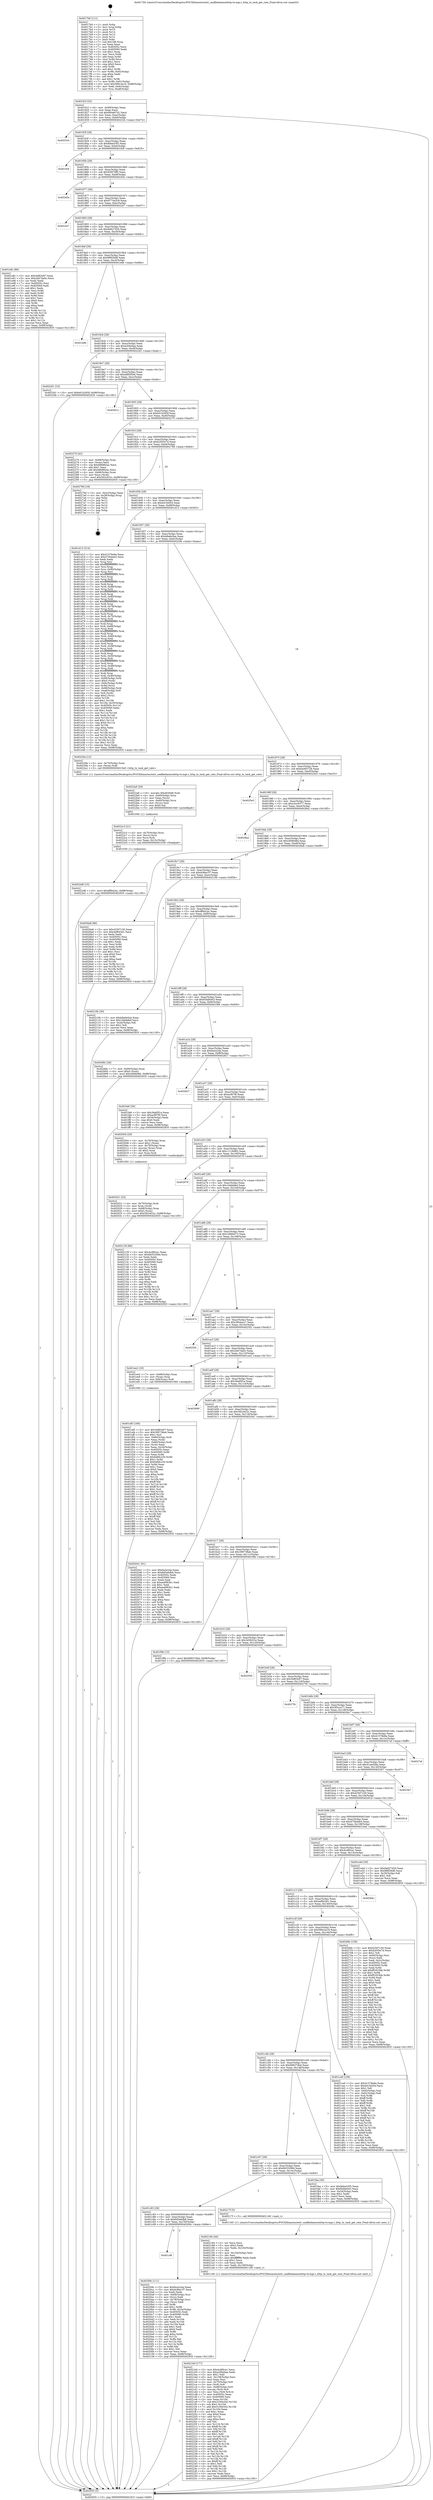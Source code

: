 digraph "0x4017b0" {
  label = "0x4017b0 (/mnt/c/Users/mathe/Desktop/tcc/POCII/binaries/extr_seafiledaemonhttp-tx-mgr.c_http_tx_task_get_rate_Final-ollvm.out::main(0))"
  labelloc = "t"
  node[shape=record]

  Entry [label="",width=0.3,height=0.3,shape=circle,fillcolor=black,style=filled]
  "0x40181f" [label="{
     0x40181f [32]\l
     | [instrs]\l
     &nbsp;&nbsp;0x40181f \<+6\>: mov -0x98(%rbp),%eax\l
     &nbsp;&nbsp;0x401825 \<+2\>: mov %eax,%ecx\l
     &nbsp;&nbsp;0x401827 \<+6\>: sub $0x8b4e67d1,%ecx\l
     &nbsp;&nbsp;0x40182d \<+6\>: mov %eax,-0xac(%rbp)\l
     &nbsp;&nbsp;0x401833 \<+6\>: mov %ecx,-0xb0(%rbp)\l
     &nbsp;&nbsp;0x401839 \<+6\>: je 0000000000402324 \<main+0xb74\>\l
  }"]
  "0x402324" [label="{
     0x402324\l
  }", style=dashed]
  "0x40183f" [label="{
     0x40183f [28]\l
     | [instrs]\l
     &nbsp;&nbsp;0x40183f \<+5\>: jmp 0000000000401844 \<main+0x94\>\l
     &nbsp;&nbsp;0x401844 \<+6\>: mov -0xac(%rbp),%eax\l
     &nbsp;&nbsp;0x40184a \<+5\>: sub $0x8dee53f3,%eax\l
     &nbsp;&nbsp;0x40184f \<+6\>: mov %eax,-0xb4(%rbp)\l
     &nbsp;&nbsp;0x401855 \<+6\>: je 0000000000401fc8 \<main+0x818\>\l
  }"]
  Exit [label="",width=0.3,height=0.3,shape=circle,fillcolor=black,style=filled,peripheries=2]
  "0x401fc8" [label="{
     0x401fc8\l
  }", style=dashed]
  "0x40185b" [label="{
     0x40185b [28]\l
     | [instrs]\l
     &nbsp;&nbsp;0x40185b \<+5\>: jmp 0000000000401860 \<main+0xb0\>\l
     &nbsp;&nbsp;0x401860 \<+6\>: mov -0xac(%rbp),%eax\l
     &nbsp;&nbsp;0x401866 \<+5\>: sub $0x92f079f0,%eax\l
     &nbsp;&nbsp;0x40186b \<+6\>: mov %eax,-0xb8(%rbp)\l
     &nbsp;&nbsp;0x401871 \<+6\>: je 000000000040245e \<main+0xcae\>\l
  }"]
  "0x4022d8" [label="{
     0x4022d8 [15]\l
     | [instrs]\l
     &nbsp;&nbsp;0x4022d8 \<+10\>: movl $0xdff442ac,-0x98(%rbp)\l
     &nbsp;&nbsp;0x4022e2 \<+5\>: jmp 0000000000402935 \<main+0x1185\>\l
  }"]
  "0x40245e" [label="{
     0x40245e\l
  }", style=dashed]
  "0x401877" [label="{
     0x401877 [28]\l
     | [instrs]\l
     &nbsp;&nbsp;0x401877 \<+5\>: jmp 000000000040187c \<main+0xcc\>\l
     &nbsp;&nbsp;0x40187c \<+6\>: mov -0xac(%rbp),%eax\l
     &nbsp;&nbsp;0x401882 \<+5\>: sub $0x9774e3c9,%eax\l
     &nbsp;&nbsp;0x401887 \<+6\>: mov %eax,-0xbc(%rbp)\l
     &nbsp;&nbsp;0x40188d \<+6\>: je 00000000004022e7 \<main+0xb37\>\l
  }"]
  "0x4022c3" [label="{
     0x4022c3 [21]\l
     | [instrs]\l
     &nbsp;&nbsp;0x4022c3 \<+4\>: mov -0x70(%rbp),%rcx\l
     &nbsp;&nbsp;0x4022c7 \<+3\>: mov (%rcx),%rcx\l
     &nbsp;&nbsp;0x4022ca \<+3\>: mov %rcx,%rdi\l
     &nbsp;&nbsp;0x4022cd \<+6\>: mov %eax,-0x15c(%rbp)\l
     &nbsp;&nbsp;0x4022d3 \<+5\>: call 0000000000401030 \<free@plt\>\l
     | [calls]\l
     &nbsp;&nbsp;0x401030 \{1\} (unknown)\l
  }"]
  "0x4022e7" [label="{
     0x4022e7\l
  }", style=dashed]
  "0x401893" [label="{
     0x401893 [28]\l
     | [instrs]\l
     &nbsp;&nbsp;0x401893 \<+5\>: jmp 0000000000401898 \<main+0xe8\>\l
     &nbsp;&nbsp;0x401898 \<+6\>: mov -0xac(%rbp),%eax\l
     &nbsp;&nbsp;0x40189e \<+5\>: sub $0x9a827d20,%eax\l
     &nbsp;&nbsp;0x4018a3 \<+6\>: mov %eax,-0xc0(%rbp)\l
     &nbsp;&nbsp;0x4018a9 \<+6\>: je 0000000000401e8c \<main+0x6dc\>\l
  }"]
  "0x4022a6" [label="{
     0x4022a6 [29]\l
     | [instrs]\l
     &nbsp;&nbsp;0x4022a6 \<+10\>: movabs $0x4030d6,%rdi\l
     &nbsp;&nbsp;0x4022b0 \<+4\>: mov -0x60(%rbp),%rcx\l
     &nbsp;&nbsp;0x4022b4 \<+2\>: mov %eax,(%rcx)\l
     &nbsp;&nbsp;0x4022b6 \<+4\>: mov -0x60(%rbp),%rcx\l
     &nbsp;&nbsp;0x4022ba \<+2\>: mov (%rcx),%esi\l
     &nbsp;&nbsp;0x4022bc \<+2\>: mov $0x0,%al\l
     &nbsp;&nbsp;0x4022be \<+5\>: call 0000000000401040 \<printf@plt\>\l
     | [calls]\l
     &nbsp;&nbsp;0x401040 \{1\} (unknown)\l
  }"]
  "0x401e8c" [label="{
     0x401e8c [86]\l
     | [instrs]\l
     &nbsp;&nbsp;0x401e8c \<+5\>: mov $0x3ef63e97,%eax\l
     &nbsp;&nbsp;0x401e91 \<+5\>: mov $0x2b67da0c,%ecx\l
     &nbsp;&nbsp;0x401e96 \<+2\>: xor %edx,%edx\l
     &nbsp;&nbsp;0x401e98 \<+7\>: mov 0x40505c,%esi\l
     &nbsp;&nbsp;0x401e9f \<+7\>: mov 0x405060,%edi\l
     &nbsp;&nbsp;0x401ea6 \<+3\>: sub $0x1,%edx\l
     &nbsp;&nbsp;0x401ea9 \<+3\>: mov %esi,%r8d\l
     &nbsp;&nbsp;0x401eac \<+3\>: add %edx,%r8d\l
     &nbsp;&nbsp;0x401eaf \<+4\>: imul %r8d,%esi\l
     &nbsp;&nbsp;0x401eb3 \<+3\>: and $0x1,%esi\l
     &nbsp;&nbsp;0x401eb6 \<+3\>: cmp $0x0,%esi\l
     &nbsp;&nbsp;0x401eb9 \<+4\>: sete %r9b\l
     &nbsp;&nbsp;0x401ebd \<+3\>: cmp $0xa,%edi\l
     &nbsp;&nbsp;0x401ec0 \<+4\>: setl %r10b\l
     &nbsp;&nbsp;0x401ec4 \<+3\>: mov %r9b,%r11b\l
     &nbsp;&nbsp;0x401ec7 \<+3\>: and %r10b,%r11b\l
     &nbsp;&nbsp;0x401eca \<+3\>: xor %r10b,%r9b\l
     &nbsp;&nbsp;0x401ecd \<+3\>: or %r9b,%r11b\l
     &nbsp;&nbsp;0x401ed0 \<+4\>: test $0x1,%r11b\l
     &nbsp;&nbsp;0x401ed4 \<+3\>: cmovne %ecx,%eax\l
     &nbsp;&nbsp;0x401ed7 \<+6\>: mov %eax,-0x98(%rbp)\l
     &nbsp;&nbsp;0x401edd \<+5\>: jmp 0000000000402935 \<main+0x1185\>\l
  }"]
  "0x4018af" [label="{
     0x4018af [28]\l
     | [instrs]\l
     &nbsp;&nbsp;0x4018af \<+5\>: jmp 00000000004018b4 \<main+0x104\>\l
     &nbsp;&nbsp;0x4018b4 \<+6\>: mov -0xac(%rbp),%eax\l
     &nbsp;&nbsp;0x4018ba \<+5\>: sub $0x9f6f26d8,%eax\l
     &nbsp;&nbsp;0x4018bf \<+6\>: mov %eax,-0xc4(%rbp)\l
     &nbsp;&nbsp;0x4018c5 \<+6\>: je 0000000000401e6b \<main+0x6bb\>\l
  }"]
  "0x4021b0" [label="{
     0x4021b0 [177]\l
     | [instrs]\l
     &nbsp;&nbsp;0x4021b0 \<+5\>: mov $0x4cdf0ca1,%ecx\l
     &nbsp;&nbsp;0x4021b5 \<+5\>: mov $0xa2f4d4aa,%edx\l
     &nbsp;&nbsp;0x4021ba \<+3\>: mov $0x1,%dil\l
     &nbsp;&nbsp;0x4021bd \<+6\>: mov -0x158(%rbp),%esi\l
     &nbsp;&nbsp;0x4021c3 \<+3\>: imul %eax,%esi\l
     &nbsp;&nbsp;0x4021c6 \<+4\>: mov -0x70(%rbp),%r8\l
     &nbsp;&nbsp;0x4021ca \<+3\>: mov (%r8),%r8\l
     &nbsp;&nbsp;0x4021cd \<+4\>: mov -0x68(%rbp),%r9\l
     &nbsp;&nbsp;0x4021d1 \<+3\>: movslq (%r9),%r9\l
     &nbsp;&nbsp;0x4021d4 \<+4\>: mov %esi,(%r8,%r9,4)\l
     &nbsp;&nbsp;0x4021d8 \<+7\>: mov 0x40505c,%eax\l
     &nbsp;&nbsp;0x4021df \<+7\>: mov 0x405060,%esi\l
     &nbsp;&nbsp;0x4021e6 \<+3\>: mov %eax,%r10d\l
     &nbsp;&nbsp;0x4021e9 \<+7\>: sub $0x3100e342,%r10d\l
     &nbsp;&nbsp;0x4021f0 \<+4\>: sub $0x1,%r10d\l
     &nbsp;&nbsp;0x4021f4 \<+7\>: add $0x3100e342,%r10d\l
     &nbsp;&nbsp;0x4021fb \<+4\>: imul %r10d,%eax\l
     &nbsp;&nbsp;0x4021ff \<+3\>: and $0x1,%eax\l
     &nbsp;&nbsp;0x402202 \<+3\>: cmp $0x0,%eax\l
     &nbsp;&nbsp;0x402205 \<+4\>: sete %r11b\l
     &nbsp;&nbsp;0x402209 \<+3\>: cmp $0xa,%esi\l
     &nbsp;&nbsp;0x40220c \<+3\>: setl %bl\l
     &nbsp;&nbsp;0x40220f \<+3\>: mov %r11b,%r14b\l
     &nbsp;&nbsp;0x402212 \<+4\>: xor $0xff,%r14b\l
     &nbsp;&nbsp;0x402216 \<+3\>: mov %bl,%r15b\l
     &nbsp;&nbsp;0x402219 \<+4\>: xor $0xff,%r15b\l
     &nbsp;&nbsp;0x40221d \<+4\>: xor $0x1,%dil\l
     &nbsp;&nbsp;0x402221 \<+3\>: mov %r14b,%r12b\l
     &nbsp;&nbsp;0x402224 \<+4\>: and $0xff,%r12b\l
     &nbsp;&nbsp;0x402228 \<+3\>: and %dil,%r11b\l
     &nbsp;&nbsp;0x40222b \<+3\>: mov %r15b,%r13b\l
     &nbsp;&nbsp;0x40222e \<+4\>: and $0xff,%r13b\l
     &nbsp;&nbsp;0x402232 \<+3\>: and %dil,%bl\l
     &nbsp;&nbsp;0x402235 \<+3\>: or %r11b,%r12b\l
     &nbsp;&nbsp;0x402238 \<+3\>: or %bl,%r13b\l
     &nbsp;&nbsp;0x40223b \<+3\>: xor %r13b,%r12b\l
     &nbsp;&nbsp;0x40223e \<+3\>: or %r15b,%r14b\l
     &nbsp;&nbsp;0x402241 \<+4\>: xor $0xff,%r14b\l
     &nbsp;&nbsp;0x402245 \<+4\>: or $0x1,%dil\l
     &nbsp;&nbsp;0x402249 \<+3\>: and %dil,%r14b\l
     &nbsp;&nbsp;0x40224c \<+3\>: or %r14b,%r12b\l
     &nbsp;&nbsp;0x40224f \<+4\>: test $0x1,%r12b\l
     &nbsp;&nbsp;0x402253 \<+3\>: cmovne %edx,%ecx\l
     &nbsp;&nbsp;0x402256 \<+6\>: mov %ecx,-0x98(%rbp)\l
     &nbsp;&nbsp;0x40225c \<+5\>: jmp 0000000000402935 \<main+0x1185\>\l
  }"]
  "0x401e6b" [label="{
     0x401e6b\l
  }", style=dashed]
  "0x4018cb" [label="{
     0x4018cb [28]\l
     | [instrs]\l
     &nbsp;&nbsp;0x4018cb \<+5\>: jmp 00000000004018d0 \<main+0x120\>\l
     &nbsp;&nbsp;0x4018d0 \<+6\>: mov -0xac(%rbp),%eax\l
     &nbsp;&nbsp;0x4018d6 \<+5\>: sub $0xa2f4d4aa,%eax\l
     &nbsp;&nbsp;0x4018db \<+6\>: mov %eax,-0xc8(%rbp)\l
     &nbsp;&nbsp;0x4018e1 \<+6\>: je 0000000000402261 \<main+0xab1\>\l
  }"]
  "0x402184" [label="{
     0x402184 [44]\l
     | [instrs]\l
     &nbsp;&nbsp;0x402184 \<+2\>: xor %ecx,%ecx\l
     &nbsp;&nbsp;0x402186 \<+5\>: mov $0x2,%edx\l
     &nbsp;&nbsp;0x40218b \<+6\>: mov %edx,-0x154(%rbp)\l
     &nbsp;&nbsp;0x402191 \<+1\>: cltd\l
     &nbsp;&nbsp;0x402192 \<+6\>: mov -0x154(%rbp),%esi\l
     &nbsp;&nbsp;0x402198 \<+2\>: idiv %esi\l
     &nbsp;&nbsp;0x40219a \<+6\>: imul $0xfffffffe,%edx,%edx\l
     &nbsp;&nbsp;0x4021a0 \<+3\>: sub $0x1,%ecx\l
     &nbsp;&nbsp;0x4021a3 \<+2\>: sub %ecx,%edx\l
     &nbsp;&nbsp;0x4021a5 \<+6\>: mov %edx,-0x158(%rbp)\l
     &nbsp;&nbsp;0x4021ab \<+5\>: call 0000000000401160 \<next_i\>\l
     | [calls]\l
     &nbsp;&nbsp;0x401160 \{1\} (/mnt/c/Users/mathe/Desktop/tcc/POCII/binaries/extr_seafiledaemonhttp-tx-mgr.c_http_tx_task_get_rate_Final-ollvm.out::next_i)\l
  }"]
  "0x402261" [label="{
     0x402261 [15]\l
     | [instrs]\l
     &nbsp;&nbsp;0x402261 \<+10\>: movl $0xb01b265f,-0x98(%rbp)\l
     &nbsp;&nbsp;0x40226b \<+5\>: jmp 0000000000402935 \<main+0x1185\>\l
  }"]
  "0x4018e7" [label="{
     0x4018e7 [28]\l
     | [instrs]\l
     &nbsp;&nbsp;0x4018e7 \<+5\>: jmp 00000000004018ec \<main+0x13c\>\l
     &nbsp;&nbsp;0x4018ec \<+6\>: mov -0xac(%rbp),%eax\l
     &nbsp;&nbsp;0x4018f2 \<+5\>: sub $0xa885f5e4,%eax\l
     &nbsp;&nbsp;0x4018f7 \<+6\>: mov %eax,-0xcc(%rbp)\l
     &nbsp;&nbsp;0x4018fd \<+6\>: je 000000000040261c \<main+0xe6c\>\l
  }"]
  "0x401c9f" [label="{
     0x401c9f\l
  }", style=dashed]
  "0x40261c" [label="{
     0x40261c\l
  }", style=dashed]
  "0x401903" [label="{
     0x401903 [28]\l
     | [instrs]\l
     &nbsp;&nbsp;0x401903 \<+5\>: jmp 0000000000401908 \<main+0x158\>\l
     &nbsp;&nbsp;0x401908 \<+6\>: mov -0xac(%rbp),%eax\l
     &nbsp;&nbsp;0x40190e \<+5\>: sub $0xb01b265f,%eax\l
     &nbsp;&nbsp;0x401913 \<+6\>: mov %eax,-0xd0(%rbp)\l
     &nbsp;&nbsp;0x401919 \<+6\>: je 0000000000402270 \<main+0xac0\>\l
  }"]
  "0x40209c" [label="{
     0x40209c [111]\l
     | [instrs]\l
     &nbsp;&nbsp;0x40209c \<+5\>: mov $0x6a2e24a,%eax\l
     &nbsp;&nbsp;0x4020a1 \<+5\>: mov $0xdc8be1f7,%ecx\l
     &nbsp;&nbsp;0x4020a6 \<+2\>: xor %edx,%edx\l
     &nbsp;&nbsp;0x4020a8 \<+4\>: mov -0x68(%rbp),%rsi\l
     &nbsp;&nbsp;0x4020ac \<+2\>: mov (%rsi),%edi\l
     &nbsp;&nbsp;0x4020ae \<+4\>: mov -0x78(%rbp),%rsi\l
     &nbsp;&nbsp;0x4020b2 \<+2\>: cmp (%rsi),%edi\l
     &nbsp;&nbsp;0x4020b4 \<+4\>: setl %r8b\l
     &nbsp;&nbsp;0x4020b8 \<+4\>: and $0x1,%r8b\l
     &nbsp;&nbsp;0x4020bc \<+4\>: mov %r8b,-0x2e(%rbp)\l
     &nbsp;&nbsp;0x4020c0 \<+7\>: mov 0x40505c,%edi\l
     &nbsp;&nbsp;0x4020c7 \<+8\>: mov 0x405060,%r9d\l
     &nbsp;&nbsp;0x4020cf \<+3\>: sub $0x1,%edx\l
     &nbsp;&nbsp;0x4020d2 \<+3\>: mov %edi,%r10d\l
     &nbsp;&nbsp;0x4020d5 \<+3\>: add %edx,%r10d\l
     &nbsp;&nbsp;0x4020d8 \<+4\>: imul %r10d,%edi\l
     &nbsp;&nbsp;0x4020dc \<+3\>: and $0x1,%edi\l
     &nbsp;&nbsp;0x4020df \<+3\>: cmp $0x0,%edi\l
     &nbsp;&nbsp;0x4020e2 \<+4\>: sete %r8b\l
     &nbsp;&nbsp;0x4020e6 \<+4\>: cmp $0xa,%r9d\l
     &nbsp;&nbsp;0x4020ea \<+4\>: setl %r11b\l
     &nbsp;&nbsp;0x4020ee \<+3\>: mov %r8b,%bl\l
     &nbsp;&nbsp;0x4020f1 \<+3\>: and %r11b,%bl\l
     &nbsp;&nbsp;0x4020f4 \<+3\>: xor %r11b,%r8b\l
     &nbsp;&nbsp;0x4020f7 \<+3\>: or %r8b,%bl\l
     &nbsp;&nbsp;0x4020fa \<+3\>: test $0x1,%bl\l
     &nbsp;&nbsp;0x4020fd \<+3\>: cmovne %ecx,%eax\l
     &nbsp;&nbsp;0x402100 \<+6\>: mov %eax,-0x98(%rbp)\l
     &nbsp;&nbsp;0x402106 \<+5\>: jmp 0000000000402935 \<main+0x1185\>\l
  }"]
  "0x402270" [label="{
     0x402270 [42]\l
     | [instrs]\l
     &nbsp;&nbsp;0x402270 \<+4\>: mov -0x68(%rbp),%rax\l
     &nbsp;&nbsp;0x402274 \<+2\>: mov (%rax),%ecx\l
     &nbsp;&nbsp;0x402276 \<+6\>: sub $0xb86882ac,%ecx\l
     &nbsp;&nbsp;0x40227c \<+3\>: add $0x1,%ecx\l
     &nbsp;&nbsp;0x40227f \<+6\>: add $0xb86882ac,%ecx\l
     &nbsp;&nbsp;0x402285 \<+4\>: mov -0x68(%rbp),%rax\l
     &nbsp;&nbsp;0x402289 \<+2\>: mov %ecx,(%rax)\l
     &nbsp;&nbsp;0x40228b \<+10\>: movl $0x392c622c,-0x98(%rbp)\l
     &nbsp;&nbsp;0x402295 \<+5\>: jmp 0000000000402935 \<main+0x1185\>\l
  }"]
  "0x40191f" [label="{
     0x40191f [28]\l
     | [instrs]\l
     &nbsp;&nbsp;0x40191f \<+5\>: jmp 0000000000401924 \<main+0x174\>\l
     &nbsp;&nbsp;0x401924 \<+6\>: mov -0xac(%rbp),%eax\l
     &nbsp;&nbsp;0x40192a \<+5\>: sub $0xb2f35e7d,%eax\l
     &nbsp;&nbsp;0x40192f \<+6\>: mov %eax,-0xd4(%rbp)\l
     &nbsp;&nbsp;0x401935 \<+6\>: je 000000000040279d \<main+0xfed\>\l
  }"]
  "0x401c83" [label="{
     0x401c83 [28]\l
     | [instrs]\l
     &nbsp;&nbsp;0x401c83 \<+5\>: jmp 0000000000401c88 \<main+0x4d8\>\l
     &nbsp;&nbsp;0x401c88 \<+6\>: mov -0xac(%rbp),%eax\l
     &nbsp;&nbsp;0x401c8e \<+5\>: sub $0x6d5e6db6,%eax\l
     &nbsp;&nbsp;0x401c93 \<+6\>: mov %eax,-0x150(%rbp)\l
     &nbsp;&nbsp;0x401c99 \<+6\>: je 000000000040209c \<main+0x8ec\>\l
  }"]
  "0x40279d" [label="{
     0x40279d [18]\l
     | [instrs]\l
     &nbsp;&nbsp;0x40279d \<+3\>: mov -0x2c(%rbp),%eax\l
     &nbsp;&nbsp;0x4027a0 \<+4\>: lea -0x28(%rbp),%rsp\l
     &nbsp;&nbsp;0x4027a4 \<+1\>: pop %rbx\l
     &nbsp;&nbsp;0x4027a5 \<+2\>: pop %r12\l
     &nbsp;&nbsp;0x4027a7 \<+2\>: pop %r13\l
     &nbsp;&nbsp;0x4027a9 \<+2\>: pop %r14\l
     &nbsp;&nbsp;0x4027ab \<+2\>: pop %r15\l
     &nbsp;&nbsp;0x4027ad \<+1\>: pop %rbp\l
     &nbsp;&nbsp;0x4027ae \<+1\>: ret\l
  }"]
  "0x40193b" [label="{
     0x40193b [28]\l
     | [instrs]\l
     &nbsp;&nbsp;0x40193b \<+5\>: jmp 0000000000401940 \<main+0x190\>\l
     &nbsp;&nbsp;0x401940 \<+6\>: mov -0xac(%rbp),%eax\l
     &nbsp;&nbsp;0x401946 \<+5\>: sub $0xb41fcb54,%eax\l
     &nbsp;&nbsp;0x40194b \<+6\>: mov %eax,-0xd8(%rbp)\l
     &nbsp;&nbsp;0x401951 \<+6\>: je 0000000000401d13 \<main+0x563\>\l
  }"]
  "0x40217f" [label="{
     0x40217f [5]\l
     | [instrs]\l
     &nbsp;&nbsp;0x40217f \<+5\>: call 0000000000401160 \<next_i\>\l
     | [calls]\l
     &nbsp;&nbsp;0x401160 \{1\} (/mnt/c/Users/mathe/Desktop/tcc/POCII/binaries/extr_seafiledaemonhttp-tx-mgr.c_http_tx_task_get_rate_Final-ollvm.out::next_i)\l
  }"]
  "0x401d13" [label="{
     0x401d13 [314]\l
     | [instrs]\l
     &nbsp;&nbsp;0x401d13 \<+5\>: mov $0x41578e8a,%eax\l
     &nbsp;&nbsp;0x401d18 \<+5\>: mov $0x475b4eb3,%ecx\l
     &nbsp;&nbsp;0x401d1d \<+2\>: xor %edx,%edx\l
     &nbsp;&nbsp;0x401d1f \<+3\>: mov %rsp,%rsi\l
     &nbsp;&nbsp;0x401d22 \<+4\>: add $0xfffffffffffffff0,%rsi\l
     &nbsp;&nbsp;0x401d26 \<+3\>: mov %rsi,%rsp\l
     &nbsp;&nbsp;0x401d29 \<+7\>: mov %rsi,-0x90(%rbp)\l
     &nbsp;&nbsp;0x401d30 \<+3\>: mov %rsp,%rsi\l
     &nbsp;&nbsp;0x401d33 \<+4\>: add $0xfffffffffffffff0,%rsi\l
     &nbsp;&nbsp;0x401d37 \<+3\>: mov %rsi,%rsp\l
     &nbsp;&nbsp;0x401d3a \<+3\>: mov %rsp,%rdi\l
     &nbsp;&nbsp;0x401d3d \<+4\>: add $0xfffffffffffffff0,%rdi\l
     &nbsp;&nbsp;0x401d41 \<+3\>: mov %rdi,%rsp\l
     &nbsp;&nbsp;0x401d44 \<+7\>: mov %rdi,-0x88(%rbp)\l
     &nbsp;&nbsp;0x401d4b \<+3\>: mov %rsp,%rdi\l
     &nbsp;&nbsp;0x401d4e \<+4\>: add $0xfffffffffffffff0,%rdi\l
     &nbsp;&nbsp;0x401d52 \<+3\>: mov %rdi,%rsp\l
     &nbsp;&nbsp;0x401d55 \<+4\>: mov %rdi,-0x80(%rbp)\l
     &nbsp;&nbsp;0x401d59 \<+3\>: mov %rsp,%rdi\l
     &nbsp;&nbsp;0x401d5c \<+4\>: add $0xfffffffffffffff0,%rdi\l
     &nbsp;&nbsp;0x401d60 \<+3\>: mov %rdi,%rsp\l
     &nbsp;&nbsp;0x401d63 \<+4\>: mov %rdi,-0x78(%rbp)\l
     &nbsp;&nbsp;0x401d67 \<+3\>: mov %rsp,%rdi\l
     &nbsp;&nbsp;0x401d6a \<+4\>: add $0xfffffffffffffff0,%rdi\l
     &nbsp;&nbsp;0x401d6e \<+3\>: mov %rdi,%rsp\l
     &nbsp;&nbsp;0x401d71 \<+4\>: mov %rdi,-0x70(%rbp)\l
     &nbsp;&nbsp;0x401d75 \<+3\>: mov %rsp,%rdi\l
     &nbsp;&nbsp;0x401d78 \<+4\>: add $0xfffffffffffffff0,%rdi\l
     &nbsp;&nbsp;0x401d7c \<+3\>: mov %rdi,%rsp\l
     &nbsp;&nbsp;0x401d7f \<+4\>: mov %rdi,-0x68(%rbp)\l
     &nbsp;&nbsp;0x401d83 \<+3\>: mov %rsp,%rdi\l
     &nbsp;&nbsp;0x401d86 \<+4\>: add $0xfffffffffffffff0,%rdi\l
     &nbsp;&nbsp;0x401d8a \<+3\>: mov %rdi,%rsp\l
     &nbsp;&nbsp;0x401d8d \<+4\>: mov %rdi,-0x60(%rbp)\l
     &nbsp;&nbsp;0x401d91 \<+3\>: mov %rsp,%rdi\l
     &nbsp;&nbsp;0x401d94 \<+4\>: add $0xfffffffffffffff0,%rdi\l
     &nbsp;&nbsp;0x401d98 \<+3\>: mov %rdi,%rsp\l
     &nbsp;&nbsp;0x401d9b \<+4\>: mov %rdi,-0x58(%rbp)\l
     &nbsp;&nbsp;0x401d9f \<+3\>: mov %rsp,%rdi\l
     &nbsp;&nbsp;0x401da2 \<+4\>: add $0xfffffffffffffff0,%rdi\l
     &nbsp;&nbsp;0x401da6 \<+3\>: mov %rdi,%rsp\l
     &nbsp;&nbsp;0x401da9 \<+4\>: mov %rdi,-0x50(%rbp)\l
     &nbsp;&nbsp;0x401dad \<+3\>: mov %rsp,%rdi\l
     &nbsp;&nbsp;0x401db0 \<+4\>: add $0xfffffffffffffff0,%rdi\l
     &nbsp;&nbsp;0x401db4 \<+3\>: mov %rdi,%rsp\l
     &nbsp;&nbsp;0x401db7 \<+4\>: mov %rdi,-0x48(%rbp)\l
     &nbsp;&nbsp;0x401dbb \<+3\>: mov %rsp,%rdi\l
     &nbsp;&nbsp;0x401dbe \<+4\>: add $0xfffffffffffffff0,%rdi\l
     &nbsp;&nbsp;0x401dc2 \<+3\>: mov %rdi,%rsp\l
     &nbsp;&nbsp;0x401dc5 \<+4\>: mov %rdi,-0x40(%rbp)\l
     &nbsp;&nbsp;0x401dc9 \<+7\>: mov -0x90(%rbp),%rdi\l
     &nbsp;&nbsp;0x401dd0 \<+6\>: movl $0x0,(%rdi)\l
     &nbsp;&nbsp;0x401dd6 \<+7\>: mov -0x9c(%rbp),%r8d\l
     &nbsp;&nbsp;0x401ddd \<+3\>: mov %r8d,(%rsi)\l
     &nbsp;&nbsp;0x401de0 \<+7\>: mov -0x88(%rbp),%rdi\l
     &nbsp;&nbsp;0x401de7 \<+7\>: mov -0xa8(%rbp),%r9\l
     &nbsp;&nbsp;0x401dee \<+3\>: mov %r9,(%rdi)\l
     &nbsp;&nbsp;0x401df1 \<+3\>: cmpl $0x2,(%rsi)\l
     &nbsp;&nbsp;0x401df4 \<+4\>: setne %r10b\l
     &nbsp;&nbsp;0x401df8 \<+4\>: and $0x1,%r10b\l
     &nbsp;&nbsp;0x401dfc \<+4\>: mov %r10b,-0x35(%rbp)\l
     &nbsp;&nbsp;0x401e00 \<+8\>: mov 0x40505c,%r11d\l
     &nbsp;&nbsp;0x401e08 \<+7\>: mov 0x405060,%ebx\l
     &nbsp;&nbsp;0x401e0f \<+3\>: sub $0x1,%edx\l
     &nbsp;&nbsp;0x401e12 \<+3\>: mov %r11d,%r14d\l
     &nbsp;&nbsp;0x401e15 \<+3\>: add %edx,%r14d\l
     &nbsp;&nbsp;0x401e18 \<+4\>: imul %r14d,%r11d\l
     &nbsp;&nbsp;0x401e1c \<+4\>: and $0x1,%r11d\l
     &nbsp;&nbsp;0x401e20 \<+4\>: cmp $0x0,%r11d\l
     &nbsp;&nbsp;0x401e24 \<+4\>: sete %r10b\l
     &nbsp;&nbsp;0x401e28 \<+3\>: cmp $0xa,%ebx\l
     &nbsp;&nbsp;0x401e2b \<+4\>: setl %r15b\l
     &nbsp;&nbsp;0x401e2f \<+3\>: mov %r10b,%r12b\l
     &nbsp;&nbsp;0x401e32 \<+3\>: and %r15b,%r12b\l
     &nbsp;&nbsp;0x401e35 \<+3\>: xor %r15b,%r10b\l
     &nbsp;&nbsp;0x401e38 \<+3\>: or %r10b,%r12b\l
     &nbsp;&nbsp;0x401e3b \<+4\>: test $0x1,%r12b\l
     &nbsp;&nbsp;0x401e3f \<+3\>: cmovne %ecx,%eax\l
     &nbsp;&nbsp;0x401e42 \<+6\>: mov %eax,-0x98(%rbp)\l
     &nbsp;&nbsp;0x401e48 \<+5\>: jmp 0000000000402935 \<main+0x1185\>\l
  }"]
  "0x401957" [label="{
     0x401957 [28]\l
     | [instrs]\l
     &nbsp;&nbsp;0x401957 \<+5\>: jmp 000000000040195c \<main+0x1ac\>\l
     &nbsp;&nbsp;0x40195c \<+6\>: mov -0xac(%rbp),%eax\l
     &nbsp;&nbsp;0x401962 \<+5\>: sub $0xb8a6e5aa,%eax\l
     &nbsp;&nbsp;0x401967 \<+6\>: mov %eax,-0xdc(%rbp)\l
     &nbsp;&nbsp;0x40196d \<+6\>: je 000000000040229a \<main+0xaea\>\l
  }"]
  "0x402021" [label="{
     0x402021 [32]\l
     | [instrs]\l
     &nbsp;&nbsp;0x402021 \<+4\>: mov -0x70(%rbp),%rdi\l
     &nbsp;&nbsp;0x402025 \<+3\>: mov %rax,(%rdi)\l
     &nbsp;&nbsp;0x402028 \<+4\>: mov -0x68(%rbp),%rax\l
     &nbsp;&nbsp;0x40202c \<+6\>: movl $0x0,(%rax)\l
     &nbsp;&nbsp;0x402032 \<+10\>: movl $0x392c622c,-0x98(%rbp)\l
     &nbsp;&nbsp;0x40203c \<+5\>: jmp 0000000000402935 \<main+0x1185\>\l
  }"]
  "0x40229a" [label="{
     0x40229a [12]\l
     | [instrs]\l
     &nbsp;&nbsp;0x40229a \<+4\>: mov -0x70(%rbp),%rax\l
     &nbsp;&nbsp;0x40229e \<+3\>: mov (%rax),%rdi\l
     &nbsp;&nbsp;0x4022a1 \<+5\>: call 00000000004015e0 \<http_tx_task_get_rate\>\l
     | [calls]\l
     &nbsp;&nbsp;0x4015e0 \{1\} (/mnt/c/Users/mathe/Desktop/tcc/POCII/binaries/extr_seafiledaemonhttp-tx-mgr.c_http_tx_task_get_rate_Final-ollvm.out::http_tx_task_get_rate)\l
  }"]
  "0x401973" [label="{
     0x401973 [28]\l
     | [instrs]\l
     &nbsp;&nbsp;0x401973 \<+5\>: jmp 0000000000401978 \<main+0x1c8\>\l
     &nbsp;&nbsp;0x401978 \<+6\>: mov -0xac(%rbp),%eax\l
     &nbsp;&nbsp;0x40197e \<+5\>: sub $0xba493728,%eax\l
     &nbsp;&nbsp;0x401983 \<+6\>: mov %eax,-0xe0(%rbp)\l
     &nbsp;&nbsp;0x401989 \<+6\>: je 00000000004025e3 \<main+0xe33\>\l
  }"]
  "0x401c67" [label="{
     0x401c67 [28]\l
     | [instrs]\l
     &nbsp;&nbsp;0x401c67 \<+5\>: jmp 0000000000401c6c \<main+0x4bc\>\l
     &nbsp;&nbsp;0x401c6c \<+6\>: mov -0xac(%rbp),%eax\l
     &nbsp;&nbsp;0x401c72 \<+5\>: sub $0x6b53206d,%eax\l
     &nbsp;&nbsp;0x401c77 \<+6\>: mov %eax,-0x14c(%rbp)\l
     &nbsp;&nbsp;0x401c7d \<+6\>: je 000000000040217f \<main+0x9cf\>\l
  }"]
  "0x4025e3" [label="{
     0x4025e3\l
  }", style=dashed]
  "0x40198f" [label="{
     0x40198f [28]\l
     | [instrs]\l
     &nbsp;&nbsp;0x40198f \<+5\>: jmp 0000000000401994 \<main+0x1e4\>\l
     &nbsp;&nbsp;0x401994 \<+6\>: mov -0xac(%rbp),%eax\l
     &nbsp;&nbsp;0x40199a \<+5\>: sub $0xc4cc9377,%eax\l
     &nbsp;&nbsp;0x40199f \<+6\>: mov %eax,-0xe4(%rbp)\l
     &nbsp;&nbsp;0x4019a5 \<+6\>: je 00000000004028a2 \<main+0x10f2\>\l
  }"]
  "0x401faa" [label="{
     0x401faa [30]\l
     | [instrs]\l
     &nbsp;&nbsp;0x401faa \<+5\>: mov $0x8dee53f3,%eax\l
     &nbsp;&nbsp;0x401faf \<+5\>: mov $0xf5ddb043,%ecx\l
     &nbsp;&nbsp;0x401fb4 \<+3\>: mov -0x34(%rbp),%edx\l
     &nbsp;&nbsp;0x401fb7 \<+3\>: cmp $0x1,%edx\l
     &nbsp;&nbsp;0x401fba \<+3\>: cmovl %ecx,%eax\l
     &nbsp;&nbsp;0x401fbd \<+6\>: mov %eax,-0x98(%rbp)\l
     &nbsp;&nbsp;0x401fc3 \<+5\>: jmp 0000000000402935 \<main+0x1185\>\l
  }"]
  "0x4028a2" [label="{
     0x4028a2\l
  }", style=dashed]
  "0x4019ab" [label="{
     0x4019ab [28]\l
     | [instrs]\l
     &nbsp;&nbsp;0x4019ab \<+5\>: jmp 00000000004019b0 \<main+0x200\>\l
     &nbsp;&nbsp;0x4019b0 \<+6\>: mov -0xac(%rbp),%eax\l
     &nbsp;&nbsp;0x4019b6 \<+5\>: sub $0xc6f46d8d,%eax\l
     &nbsp;&nbsp;0x4019bb \<+6\>: mov %eax,-0xe8(%rbp)\l
     &nbsp;&nbsp;0x4019c1 \<+6\>: je 00000000004026a8 \<main+0xef8\>\l
  }"]
  "0x401ef5" [label="{
     0x401ef5 [166]\l
     | [instrs]\l
     &nbsp;&nbsp;0x401ef5 \<+5\>: mov $0x3ef63e97,%ecx\l
     &nbsp;&nbsp;0x401efa \<+5\>: mov $0x399738ab,%edx\l
     &nbsp;&nbsp;0x401eff \<+3\>: mov $0x1,%sil\l
     &nbsp;&nbsp;0x401f02 \<+4\>: mov -0x80(%rbp),%rdi\l
     &nbsp;&nbsp;0x401f06 \<+2\>: mov %eax,(%rdi)\l
     &nbsp;&nbsp;0x401f08 \<+4\>: mov -0x80(%rbp),%rdi\l
     &nbsp;&nbsp;0x401f0c \<+2\>: mov (%rdi),%eax\l
     &nbsp;&nbsp;0x401f0e \<+3\>: mov %eax,-0x34(%rbp)\l
     &nbsp;&nbsp;0x401f11 \<+7\>: mov 0x40505c,%eax\l
     &nbsp;&nbsp;0x401f18 \<+8\>: mov 0x405060,%r8d\l
     &nbsp;&nbsp;0x401f20 \<+3\>: mov %eax,%r9d\l
     &nbsp;&nbsp;0x401f23 \<+7\>: sub $0x6d6fc230,%r9d\l
     &nbsp;&nbsp;0x401f2a \<+4\>: sub $0x1,%r9d\l
     &nbsp;&nbsp;0x401f2e \<+7\>: add $0x6d6fc230,%r9d\l
     &nbsp;&nbsp;0x401f35 \<+4\>: imul %r9d,%eax\l
     &nbsp;&nbsp;0x401f39 \<+3\>: and $0x1,%eax\l
     &nbsp;&nbsp;0x401f3c \<+3\>: cmp $0x0,%eax\l
     &nbsp;&nbsp;0x401f3f \<+4\>: sete %r10b\l
     &nbsp;&nbsp;0x401f43 \<+4\>: cmp $0xa,%r8d\l
     &nbsp;&nbsp;0x401f47 \<+4\>: setl %r11b\l
     &nbsp;&nbsp;0x401f4b \<+3\>: mov %r10b,%bl\l
     &nbsp;&nbsp;0x401f4e \<+3\>: xor $0xff,%bl\l
     &nbsp;&nbsp;0x401f51 \<+3\>: mov %r11b,%r14b\l
     &nbsp;&nbsp;0x401f54 \<+4\>: xor $0xff,%r14b\l
     &nbsp;&nbsp;0x401f58 \<+4\>: xor $0x1,%sil\l
     &nbsp;&nbsp;0x401f5c \<+3\>: mov %bl,%r15b\l
     &nbsp;&nbsp;0x401f5f \<+4\>: and $0xff,%r15b\l
     &nbsp;&nbsp;0x401f63 \<+3\>: and %sil,%r10b\l
     &nbsp;&nbsp;0x401f66 \<+3\>: mov %r14b,%r12b\l
     &nbsp;&nbsp;0x401f69 \<+4\>: and $0xff,%r12b\l
     &nbsp;&nbsp;0x401f6d \<+3\>: and %sil,%r11b\l
     &nbsp;&nbsp;0x401f70 \<+3\>: or %r10b,%r15b\l
     &nbsp;&nbsp;0x401f73 \<+3\>: or %r11b,%r12b\l
     &nbsp;&nbsp;0x401f76 \<+3\>: xor %r12b,%r15b\l
     &nbsp;&nbsp;0x401f79 \<+3\>: or %r14b,%bl\l
     &nbsp;&nbsp;0x401f7c \<+3\>: xor $0xff,%bl\l
     &nbsp;&nbsp;0x401f7f \<+4\>: or $0x1,%sil\l
     &nbsp;&nbsp;0x401f83 \<+3\>: and %sil,%bl\l
     &nbsp;&nbsp;0x401f86 \<+3\>: or %bl,%r15b\l
     &nbsp;&nbsp;0x401f89 \<+4\>: test $0x1,%r15b\l
     &nbsp;&nbsp;0x401f8d \<+3\>: cmovne %edx,%ecx\l
     &nbsp;&nbsp;0x401f90 \<+6\>: mov %ecx,-0x98(%rbp)\l
     &nbsp;&nbsp;0x401f96 \<+5\>: jmp 0000000000402935 \<main+0x1185\>\l
  }"]
  "0x4026a8" [label="{
     0x4026a8 [86]\l
     | [instrs]\l
     &nbsp;&nbsp;0x4026a8 \<+5\>: mov $0x42507c30,%eax\l
     &nbsp;&nbsp;0x4026ad \<+5\>: mov $0x4ef843d1,%ecx\l
     &nbsp;&nbsp;0x4026b2 \<+2\>: xor %edx,%edx\l
     &nbsp;&nbsp;0x4026b4 \<+7\>: mov 0x40505c,%esi\l
     &nbsp;&nbsp;0x4026bb \<+7\>: mov 0x405060,%edi\l
     &nbsp;&nbsp;0x4026c2 \<+3\>: sub $0x1,%edx\l
     &nbsp;&nbsp;0x4026c5 \<+3\>: mov %esi,%r8d\l
     &nbsp;&nbsp;0x4026c8 \<+3\>: add %edx,%r8d\l
     &nbsp;&nbsp;0x4026cb \<+4\>: imul %r8d,%esi\l
     &nbsp;&nbsp;0x4026cf \<+3\>: and $0x1,%esi\l
     &nbsp;&nbsp;0x4026d2 \<+3\>: cmp $0x0,%esi\l
     &nbsp;&nbsp;0x4026d5 \<+4\>: sete %r9b\l
     &nbsp;&nbsp;0x4026d9 \<+3\>: cmp $0xa,%edi\l
     &nbsp;&nbsp;0x4026dc \<+4\>: setl %r10b\l
     &nbsp;&nbsp;0x4026e0 \<+3\>: mov %r9b,%r11b\l
     &nbsp;&nbsp;0x4026e3 \<+3\>: and %r10b,%r11b\l
     &nbsp;&nbsp;0x4026e6 \<+3\>: xor %r10b,%r9b\l
     &nbsp;&nbsp;0x4026e9 \<+3\>: or %r9b,%r11b\l
     &nbsp;&nbsp;0x4026ec \<+4\>: test $0x1,%r11b\l
     &nbsp;&nbsp;0x4026f0 \<+3\>: cmovne %ecx,%eax\l
     &nbsp;&nbsp;0x4026f3 \<+6\>: mov %eax,-0x98(%rbp)\l
     &nbsp;&nbsp;0x4026f9 \<+5\>: jmp 0000000000402935 \<main+0x1185\>\l
  }"]
  "0x4019c7" [label="{
     0x4019c7 [28]\l
     | [instrs]\l
     &nbsp;&nbsp;0x4019c7 \<+5\>: jmp 00000000004019cc \<main+0x21c\>\l
     &nbsp;&nbsp;0x4019cc \<+6\>: mov -0xac(%rbp),%eax\l
     &nbsp;&nbsp;0x4019d2 \<+5\>: sub $0xdc8be1f7,%eax\l
     &nbsp;&nbsp;0x4019d7 \<+6\>: mov %eax,-0xec(%rbp)\l
     &nbsp;&nbsp;0x4019dd \<+6\>: je 000000000040210b \<main+0x95b\>\l
  }"]
  "0x4017b0" [label="{
     0x4017b0 [111]\l
     | [instrs]\l
     &nbsp;&nbsp;0x4017b0 \<+1\>: push %rbp\l
     &nbsp;&nbsp;0x4017b1 \<+3\>: mov %rsp,%rbp\l
     &nbsp;&nbsp;0x4017b4 \<+2\>: push %r15\l
     &nbsp;&nbsp;0x4017b6 \<+2\>: push %r14\l
     &nbsp;&nbsp;0x4017b8 \<+2\>: push %r13\l
     &nbsp;&nbsp;0x4017ba \<+2\>: push %r12\l
     &nbsp;&nbsp;0x4017bc \<+1\>: push %rbx\l
     &nbsp;&nbsp;0x4017bd \<+7\>: sub $0x188,%rsp\l
     &nbsp;&nbsp;0x4017c4 \<+2\>: xor %eax,%eax\l
     &nbsp;&nbsp;0x4017c6 \<+7\>: mov 0x40505c,%ecx\l
     &nbsp;&nbsp;0x4017cd \<+7\>: mov 0x405060,%edx\l
     &nbsp;&nbsp;0x4017d4 \<+3\>: sub $0x1,%eax\l
     &nbsp;&nbsp;0x4017d7 \<+3\>: mov %ecx,%r8d\l
     &nbsp;&nbsp;0x4017da \<+3\>: add %eax,%r8d\l
     &nbsp;&nbsp;0x4017dd \<+4\>: imul %r8d,%ecx\l
     &nbsp;&nbsp;0x4017e1 \<+3\>: and $0x1,%ecx\l
     &nbsp;&nbsp;0x4017e4 \<+3\>: cmp $0x0,%ecx\l
     &nbsp;&nbsp;0x4017e7 \<+4\>: sete %r9b\l
     &nbsp;&nbsp;0x4017eb \<+4\>: and $0x1,%r9b\l
     &nbsp;&nbsp;0x4017ef \<+7\>: mov %r9b,-0x92(%rbp)\l
     &nbsp;&nbsp;0x4017f6 \<+3\>: cmp $0xa,%edx\l
     &nbsp;&nbsp;0x4017f9 \<+4\>: setl %r9b\l
     &nbsp;&nbsp;0x4017fd \<+4\>: and $0x1,%r9b\l
     &nbsp;&nbsp;0x401801 \<+7\>: mov %r9b,-0x91(%rbp)\l
     &nbsp;&nbsp;0x401808 \<+10\>: movl $0x599c2e19,-0x98(%rbp)\l
     &nbsp;&nbsp;0x401812 \<+6\>: mov %edi,-0x9c(%rbp)\l
     &nbsp;&nbsp;0x401818 \<+7\>: mov %rsi,-0xa8(%rbp)\l
  }"]
  "0x40210b" [label="{
     0x40210b [30]\l
     | [instrs]\l
     &nbsp;&nbsp;0x40210b \<+5\>: mov $0xb8a6e5aa,%eax\l
     &nbsp;&nbsp;0x402110 \<+5\>: mov $0x1bbbbfed,%ecx\l
     &nbsp;&nbsp;0x402115 \<+3\>: mov -0x2e(%rbp),%dl\l
     &nbsp;&nbsp;0x402118 \<+3\>: test $0x1,%dl\l
     &nbsp;&nbsp;0x40211b \<+3\>: cmovne %ecx,%eax\l
     &nbsp;&nbsp;0x40211e \<+6\>: mov %eax,-0x98(%rbp)\l
     &nbsp;&nbsp;0x402124 \<+5\>: jmp 0000000000402935 \<main+0x1185\>\l
  }"]
  "0x4019e3" [label="{
     0x4019e3 [28]\l
     | [instrs]\l
     &nbsp;&nbsp;0x4019e3 \<+5\>: jmp 00000000004019e8 \<main+0x238\>\l
     &nbsp;&nbsp;0x4019e8 \<+6\>: mov -0xac(%rbp),%eax\l
     &nbsp;&nbsp;0x4019ee \<+5\>: sub $0xdff442ac,%eax\l
     &nbsp;&nbsp;0x4019f3 \<+6\>: mov %eax,-0xf0(%rbp)\l
     &nbsp;&nbsp;0x4019f9 \<+6\>: je 000000000040268c \<main+0xedc\>\l
  }"]
  "0x402935" [label="{
     0x402935 [5]\l
     | [instrs]\l
     &nbsp;&nbsp;0x402935 \<+5\>: jmp 000000000040181f \<main+0x6f\>\l
  }"]
  "0x40268c" [label="{
     0x40268c [28]\l
     | [instrs]\l
     &nbsp;&nbsp;0x40268c \<+7\>: mov -0x90(%rbp),%rax\l
     &nbsp;&nbsp;0x402693 \<+6\>: movl $0x0,(%rax)\l
     &nbsp;&nbsp;0x402699 \<+10\>: movl $0xc6f46d8d,-0x98(%rbp)\l
     &nbsp;&nbsp;0x4026a3 \<+5\>: jmp 0000000000402935 \<main+0x1185\>\l
  }"]
  "0x4019ff" [label="{
     0x4019ff [28]\l
     | [instrs]\l
     &nbsp;&nbsp;0x4019ff \<+5\>: jmp 0000000000401a04 \<main+0x254\>\l
     &nbsp;&nbsp;0x401a04 \<+6\>: mov -0xac(%rbp),%eax\l
     &nbsp;&nbsp;0x401a0a \<+5\>: sub $0xf5ddb043,%eax\l
     &nbsp;&nbsp;0x401a0f \<+6\>: mov %eax,-0xf4(%rbp)\l
     &nbsp;&nbsp;0x401a15 \<+6\>: je 0000000000401fe6 \<main+0x836\>\l
  }"]
  "0x401c4b" [label="{
     0x401c4b [28]\l
     | [instrs]\l
     &nbsp;&nbsp;0x401c4b \<+5\>: jmp 0000000000401c50 \<main+0x4a0\>\l
     &nbsp;&nbsp;0x401c50 \<+6\>: mov -0xac(%rbp),%eax\l
     &nbsp;&nbsp;0x401c56 \<+5\>: sub $0x68937db4,%eax\l
     &nbsp;&nbsp;0x401c5b \<+6\>: mov %eax,-0x148(%rbp)\l
     &nbsp;&nbsp;0x401c61 \<+6\>: je 0000000000401faa \<main+0x7fa\>\l
  }"]
  "0x401fe6" [label="{
     0x401fe6 [30]\l
     | [instrs]\l
     &nbsp;&nbsp;0x401fe6 \<+5\>: mov $0x36af5f1a,%eax\l
     &nbsp;&nbsp;0x401feb \<+5\>: mov $0xacf97f0,%ecx\l
     &nbsp;&nbsp;0x401ff0 \<+3\>: mov -0x34(%rbp),%edx\l
     &nbsp;&nbsp;0x401ff3 \<+3\>: cmp $0x0,%edx\l
     &nbsp;&nbsp;0x401ff6 \<+3\>: cmove %ecx,%eax\l
     &nbsp;&nbsp;0x401ff9 \<+6\>: mov %eax,-0x98(%rbp)\l
     &nbsp;&nbsp;0x401fff \<+5\>: jmp 0000000000402935 \<main+0x1185\>\l
  }"]
  "0x401a1b" [label="{
     0x401a1b [28]\l
     | [instrs]\l
     &nbsp;&nbsp;0x401a1b \<+5\>: jmp 0000000000401a20 \<main+0x270\>\l
     &nbsp;&nbsp;0x401a20 \<+6\>: mov -0xac(%rbp),%eax\l
     &nbsp;&nbsp;0x401a26 \<+5\>: sub $0x6a2e24a,%eax\l
     &nbsp;&nbsp;0x401a2b \<+6\>: mov %eax,-0xf8(%rbp)\l
     &nbsp;&nbsp;0x401a31 \<+6\>: je 0000000000402827 \<main+0x1077\>\l
  }"]
  "0x401ca9" [label="{
     0x401ca9 [106]\l
     | [instrs]\l
     &nbsp;&nbsp;0x401ca9 \<+5\>: mov $0x41578e8a,%eax\l
     &nbsp;&nbsp;0x401cae \<+5\>: mov $0xb41fcb54,%ecx\l
     &nbsp;&nbsp;0x401cb3 \<+2\>: mov $0x1,%dl\l
     &nbsp;&nbsp;0x401cb5 \<+7\>: mov -0x92(%rbp),%sil\l
     &nbsp;&nbsp;0x401cbc \<+7\>: mov -0x91(%rbp),%dil\l
     &nbsp;&nbsp;0x401cc3 \<+3\>: mov %sil,%r8b\l
     &nbsp;&nbsp;0x401cc6 \<+4\>: xor $0xff,%r8b\l
     &nbsp;&nbsp;0x401cca \<+3\>: mov %dil,%r9b\l
     &nbsp;&nbsp;0x401ccd \<+4\>: xor $0xff,%r9b\l
     &nbsp;&nbsp;0x401cd1 \<+3\>: xor $0x1,%dl\l
     &nbsp;&nbsp;0x401cd4 \<+3\>: mov %r8b,%r10b\l
     &nbsp;&nbsp;0x401cd7 \<+4\>: and $0xff,%r10b\l
     &nbsp;&nbsp;0x401cdb \<+3\>: and %dl,%sil\l
     &nbsp;&nbsp;0x401cde \<+3\>: mov %r9b,%r11b\l
     &nbsp;&nbsp;0x401ce1 \<+4\>: and $0xff,%r11b\l
     &nbsp;&nbsp;0x401ce5 \<+3\>: and %dl,%dil\l
     &nbsp;&nbsp;0x401ce8 \<+3\>: or %sil,%r10b\l
     &nbsp;&nbsp;0x401ceb \<+3\>: or %dil,%r11b\l
     &nbsp;&nbsp;0x401cee \<+3\>: xor %r11b,%r10b\l
     &nbsp;&nbsp;0x401cf1 \<+3\>: or %r9b,%r8b\l
     &nbsp;&nbsp;0x401cf4 \<+4\>: xor $0xff,%r8b\l
     &nbsp;&nbsp;0x401cf8 \<+3\>: or $0x1,%dl\l
     &nbsp;&nbsp;0x401cfb \<+3\>: and %dl,%r8b\l
     &nbsp;&nbsp;0x401cfe \<+3\>: or %r8b,%r10b\l
     &nbsp;&nbsp;0x401d01 \<+4\>: test $0x1,%r10b\l
     &nbsp;&nbsp;0x401d05 \<+3\>: cmovne %ecx,%eax\l
     &nbsp;&nbsp;0x401d08 \<+6\>: mov %eax,-0x98(%rbp)\l
     &nbsp;&nbsp;0x401d0e \<+5\>: jmp 0000000000402935 \<main+0x1185\>\l
  }"]
  "0x402827" [label="{
     0x402827\l
  }", style=dashed]
  "0x401a37" [label="{
     0x401a37 [28]\l
     | [instrs]\l
     &nbsp;&nbsp;0x401a37 \<+5\>: jmp 0000000000401a3c \<main+0x28c\>\l
     &nbsp;&nbsp;0x401a3c \<+6\>: mov -0xac(%rbp),%eax\l
     &nbsp;&nbsp;0x401a42 \<+5\>: sub $0xacf97f0,%eax\l
     &nbsp;&nbsp;0x401a47 \<+6\>: mov %eax,-0xfc(%rbp)\l
     &nbsp;&nbsp;0x401a4d \<+6\>: je 0000000000402004 \<main+0x854\>\l
  }"]
  "0x401c2f" [label="{
     0x401c2f [28]\l
     | [instrs]\l
     &nbsp;&nbsp;0x401c2f \<+5\>: jmp 0000000000401c34 \<main+0x484\>\l
     &nbsp;&nbsp;0x401c34 \<+6\>: mov -0xac(%rbp),%eax\l
     &nbsp;&nbsp;0x401c3a \<+5\>: sub $0x599c2e19,%eax\l
     &nbsp;&nbsp;0x401c3f \<+6\>: mov %eax,-0x144(%rbp)\l
     &nbsp;&nbsp;0x401c45 \<+6\>: je 0000000000401ca9 \<main+0x4f9\>\l
  }"]
  "0x402004" [label="{
     0x402004 [29]\l
     | [instrs]\l
     &nbsp;&nbsp;0x402004 \<+4\>: mov -0x78(%rbp),%rax\l
     &nbsp;&nbsp;0x402008 \<+6\>: movl $0x1,(%rax)\l
     &nbsp;&nbsp;0x40200e \<+4\>: mov -0x78(%rbp),%rax\l
     &nbsp;&nbsp;0x402012 \<+3\>: movslq (%rax),%rax\l
     &nbsp;&nbsp;0x402015 \<+4\>: shl $0x2,%rax\l
     &nbsp;&nbsp;0x402019 \<+3\>: mov %rax,%rdi\l
     &nbsp;&nbsp;0x40201c \<+5\>: call 0000000000401050 \<malloc@plt\>\l
     | [calls]\l
     &nbsp;&nbsp;0x401050 \{1\} (unknown)\l
  }"]
  "0x401a53" [label="{
     0x401a53 [28]\l
     | [instrs]\l
     &nbsp;&nbsp;0x401a53 \<+5\>: jmp 0000000000401a58 \<main+0x2a8\>\l
     &nbsp;&nbsp;0x401a58 \<+6\>: mov -0xac(%rbp),%eax\l
     &nbsp;&nbsp;0x401a5e \<+5\>: sub $0x1112b962,%eax\l
     &nbsp;&nbsp;0x401a63 \<+6\>: mov %eax,-0x100(%rbp)\l
     &nbsp;&nbsp;0x401a69 \<+6\>: je 0000000000402678 \<main+0xec8\>\l
  }"]
  "0x4026fe" [label="{
     0x4026fe [159]\l
     | [instrs]\l
     &nbsp;&nbsp;0x4026fe \<+5\>: mov $0x42507c30,%eax\l
     &nbsp;&nbsp;0x402703 \<+5\>: mov $0xb2f35e7d,%ecx\l
     &nbsp;&nbsp;0x402708 \<+2\>: mov $0x1,%dl\l
     &nbsp;&nbsp;0x40270a \<+7\>: mov -0x90(%rbp),%rsi\l
     &nbsp;&nbsp;0x402711 \<+2\>: mov (%rsi),%edi\l
     &nbsp;&nbsp;0x402713 \<+3\>: mov %edi,-0x2c(%rbp)\l
     &nbsp;&nbsp;0x402716 \<+7\>: mov 0x40505c,%edi\l
     &nbsp;&nbsp;0x40271d \<+8\>: mov 0x405060,%r8d\l
     &nbsp;&nbsp;0x402725 \<+3\>: mov %edi,%r9d\l
     &nbsp;&nbsp;0x402728 \<+7\>: add $0xff1823bb,%r9d\l
     &nbsp;&nbsp;0x40272f \<+4\>: sub $0x1,%r9d\l
     &nbsp;&nbsp;0x402733 \<+7\>: sub $0xff1823bb,%r9d\l
     &nbsp;&nbsp;0x40273a \<+4\>: imul %r9d,%edi\l
     &nbsp;&nbsp;0x40273e \<+3\>: and $0x1,%edi\l
     &nbsp;&nbsp;0x402741 \<+3\>: cmp $0x0,%edi\l
     &nbsp;&nbsp;0x402744 \<+4\>: sete %r10b\l
     &nbsp;&nbsp;0x402748 \<+4\>: cmp $0xa,%r8d\l
     &nbsp;&nbsp;0x40274c \<+4\>: setl %r11b\l
     &nbsp;&nbsp;0x402750 \<+3\>: mov %r10b,%bl\l
     &nbsp;&nbsp;0x402753 \<+3\>: xor $0xff,%bl\l
     &nbsp;&nbsp;0x402756 \<+3\>: mov %r11b,%r14b\l
     &nbsp;&nbsp;0x402759 \<+4\>: xor $0xff,%r14b\l
     &nbsp;&nbsp;0x40275d \<+3\>: xor $0x0,%dl\l
     &nbsp;&nbsp;0x402760 \<+3\>: mov %bl,%r15b\l
     &nbsp;&nbsp;0x402763 \<+4\>: and $0x0,%r15b\l
     &nbsp;&nbsp;0x402767 \<+3\>: and %dl,%r10b\l
     &nbsp;&nbsp;0x40276a \<+3\>: mov %r14b,%r12b\l
     &nbsp;&nbsp;0x40276d \<+4\>: and $0x0,%r12b\l
     &nbsp;&nbsp;0x402771 \<+3\>: and %dl,%r11b\l
     &nbsp;&nbsp;0x402774 \<+3\>: or %r10b,%r15b\l
     &nbsp;&nbsp;0x402777 \<+3\>: or %r11b,%r12b\l
     &nbsp;&nbsp;0x40277a \<+3\>: xor %r12b,%r15b\l
     &nbsp;&nbsp;0x40277d \<+3\>: or %r14b,%bl\l
     &nbsp;&nbsp;0x402780 \<+3\>: xor $0xff,%bl\l
     &nbsp;&nbsp;0x402783 \<+3\>: or $0x0,%dl\l
     &nbsp;&nbsp;0x402786 \<+2\>: and %dl,%bl\l
     &nbsp;&nbsp;0x402788 \<+3\>: or %bl,%r15b\l
     &nbsp;&nbsp;0x40278b \<+4\>: test $0x1,%r15b\l
     &nbsp;&nbsp;0x40278f \<+3\>: cmovne %ecx,%eax\l
     &nbsp;&nbsp;0x402792 \<+6\>: mov %eax,-0x98(%rbp)\l
     &nbsp;&nbsp;0x402798 \<+5\>: jmp 0000000000402935 \<main+0x1185\>\l
  }"]
  "0x402678" [label="{
     0x402678\l
  }", style=dashed]
  "0x401a6f" [label="{
     0x401a6f [28]\l
     | [instrs]\l
     &nbsp;&nbsp;0x401a6f \<+5\>: jmp 0000000000401a74 \<main+0x2c4\>\l
     &nbsp;&nbsp;0x401a74 \<+6\>: mov -0xac(%rbp),%eax\l
     &nbsp;&nbsp;0x401a7a \<+5\>: sub $0x1bbbbfed,%eax\l
     &nbsp;&nbsp;0x401a7f \<+6\>: mov %eax,-0x104(%rbp)\l
     &nbsp;&nbsp;0x401a85 \<+6\>: je 0000000000402129 \<main+0x979\>\l
  }"]
  "0x401c13" [label="{
     0x401c13 [28]\l
     | [instrs]\l
     &nbsp;&nbsp;0x401c13 \<+5\>: jmp 0000000000401c18 \<main+0x468\>\l
     &nbsp;&nbsp;0x401c18 \<+6\>: mov -0xac(%rbp),%eax\l
     &nbsp;&nbsp;0x401c1e \<+5\>: sub $0x4ef843d1,%eax\l
     &nbsp;&nbsp;0x401c23 \<+6\>: mov %eax,-0x140(%rbp)\l
     &nbsp;&nbsp;0x401c29 \<+6\>: je 00000000004026fe \<main+0xf4e\>\l
  }"]
  "0x402129" [label="{
     0x402129 [86]\l
     | [instrs]\l
     &nbsp;&nbsp;0x402129 \<+5\>: mov $0x4cdf0ca1,%eax\l
     &nbsp;&nbsp;0x40212e \<+5\>: mov $0x6b53206d,%ecx\l
     &nbsp;&nbsp;0x402133 \<+2\>: xor %edx,%edx\l
     &nbsp;&nbsp;0x402135 \<+7\>: mov 0x40505c,%esi\l
     &nbsp;&nbsp;0x40213c \<+7\>: mov 0x405060,%edi\l
     &nbsp;&nbsp;0x402143 \<+3\>: sub $0x1,%edx\l
     &nbsp;&nbsp;0x402146 \<+3\>: mov %esi,%r8d\l
     &nbsp;&nbsp;0x402149 \<+3\>: add %edx,%r8d\l
     &nbsp;&nbsp;0x40214c \<+4\>: imul %r8d,%esi\l
     &nbsp;&nbsp;0x402150 \<+3\>: and $0x1,%esi\l
     &nbsp;&nbsp;0x402153 \<+3\>: cmp $0x0,%esi\l
     &nbsp;&nbsp;0x402156 \<+4\>: sete %r9b\l
     &nbsp;&nbsp;0x40215a \<+3\>: cmp $0xa,%edi\l
     &nbsp;&nbsp;0x40215d \<+4\>: setl %r10b\l
     &nbsp;&nbsp;0x402161 \<+3\>: mov %r9b,%r11b\l
     &nbsp;&nbsp;0x402164 \<+3\>: and %r10b,%r11b\l
     &nbsp;&nbsp;0x402167 \<+3\>: xor %r10b,%r9b\l
     &nbsp;&nbsp;0x40216a \<+3\>: or %r9b,%r11b\l
     &nbsp;&nbsp;0x40216d \<+4\>: test $0x1,%r11b\l
     &nbsp;&nbsp;0x402171 \<+3\>: cmovne %ecx,%eax\l
     &nbsp;&nbsp;0x402174 \<+6\>: mov %eax,-0x98(%rbp)\l
     &nbsp;&nbsp;0x40217a \<+5\>: jmp 0000000000402935 \<main+0x1185\>\l
  }"]
  "0x401a8b" [label="{
     0x401a8b [28]\l
     | [instrs]\l
     &nbsp;&nbsp;0x401a8b \<+5\>: jmp 0000000000401a90 \<main+0x2e0\>\l
     &nbsp;&nbsp;0x401a90 \<+6\>: mov -0xac(%rbp),%eax\l
     &nbsp;&nbsp;0x401a96 \<+5\>: sub $0x1d9bb073,%eax\l
     &nbsp;&nbsp;0x401a9b \<+6\>: mov %eax,-0x108(%rbp)\l
     &nbsp;&nbsp;0x401aa1 \<+6\>: je 000000000040247c \<main+0xccc\>\l
  }"]
  "0x40284c" [label="{
     0x40284c\l
  }", style=dashed]
  "0x40247c" [label="{
     0x40247c\l
  }", style=dashed]
  "0x401aa7" [label="{
     0x401aa7 [28]\l
     | [instrs]\l
     &nbsp;&nbsp;0x401aa7 \<+5\>: jmp 0000000000401aac \<main+0x2fc\>\l
     &nbsp;&nbsp;0x401aac \<+6\>: mov -0xac(%rbp),%eax\l
     &nbsp;&nbsp;0x401ab2 \<+5\>: sub $0x26b4acc7,%eax\l
     &nbsp;&nbsp;0x401ab7 \<+6\>: mov %eax,-0x10c(%rbp)\l
     &nbsp;&nbsp;0x401abd \<+6\>: je 00000000004025f2 \<main+0xe42\>\l
  }"]
  "0x401bf7" [label="{
     0x401bf7 [28]\l
     | [instrs]\l
     &nbsp;&nbsp;0x401bf7 \<+5\>: jmp 0000000000401bfc \<main+0x44c\>\l
     &nbsp;&nbsp;0x401bfc \<+6\>: mov -0xac(%rbp),%eax\l
     &nbsp;&nbsp;0x401c02 \<+5\>: sub $0x4cdf0ca1,%eax\l
     &nbsp;&nbsp;0x401c07 \<+6\>: mov %eax,-0x13c(%rbp)\l
     &nbsp;&nbsp;0x401c0d \<+6\>: je 000000000040284c \<main+0x109c\>\l
  }"]
  "0x4025f2" [label="{
     0x4025f2\l
  }", style=dashed]
  "0x401ac3" [label="{
     0x401ac3 [28]\l
     | [instrs]\l
     &nbsp;&nbsp;0x401ac3 \<+5\>: jmp 0000000000401ac8 \<main+0x318\>\l
     &nbsp;&nbsp;0x401ac8 \<+6\>: mov -0xac(%rbp),%eax\l
     &nbsp;&nbsp;0x401ace \<+5\>: sub $0x2b67da0c,%eax\l
     &nbsp;&nbsp;0x401ad3 \<+6\>: mov %eax,-0x110(%rbp)\l
     &nbsp;&nbsp;0x401ad9 \<+6\>: je 0000000000401ee2 \<main+0x732\>\l
  }"]
  "0x401e4d" [label="{
     0x401e4d [30]\l
     | [instrs]\l
     &nbsp;&nbsp;0x401e4d \<+5\>: mov $0x9a827d20,%eax\l
     &nbsp;&nbsp;0x401e52 \<+5\>: mov $0x9f6f26d8,%ecx\l
     &nbsp;&nbsp;0x401e57 \<+3\>: mov -0x35(%rbp),%dl\l
     &nbsp;&nbsp;0x401e5a \<+3\>: test $0x1,%dl\l
     &nbsp;&nbsp;0x401e5d \<+3\>: cmovne %ecx,%eax\l
     &nbsp;&nbsp;0x401e60 \<+6\>: mov %eax,-0x98(%rbp)\l
     &nbsp;&nbsp;0x401e66 \<+5\>: jmp 0000000000402935 \<main+0x1185\>\l
  }"]
  "0x401ee2" [label="{
     0x401ee2 [19]\l
     | [instrs]\l
     &nbsp;&nbsp;0x401ee2 \<+7\>: mov -0x88(%rbp),%rax\l
     &nbsp;&nbsp;0x401ee9 \<+3\>: mov (%rax),%rax\l
     &nbsp;&nbsp;0x401eec \<+4\>: mov 0x8(%rax),%rdi\l
     &nbsp;&nbsp;0x401ef0 \<+5\>: call 0000000000401060 \<atoi@plt\>\l
     | [calls]\l
     &nbsp;&nbsp;0x401060 \{1\} (unknown)\l
  }"]
  "0x401adf" [label="{
     0x401adf [28]\l
     | [instrs]\l
     &nbsp;&nbsp;0x401adf \<+5\>: jmp 0000000000401ae4 \<main+0x334\>\l
     &nbsp;&nbsp;0x401ae4 \<+6\>: mov -0xac(%rbp),%eax\l
     &nbsp;&nbsp;0x401aea \<+5\>: sub $0x36af5f1a,%eax\l
     &nbsp;&nbsp;0x401aef \<+6\>: mov %eax,-0x114(%rbp)\l
     &nbsp;&nbsp;0x401af5 \<+6\>: je 0000000000402669 \<main+0xeb9\>\l
  }"]
  "0x401bdb" [label="{
     0x401bdb [28]\l
     | [instrs]\l
     &nbsp;&nbsp;0x401bdb \<+5\>: jmp 0000000000401be0 \<main+0x430\>\l
     &nbsp;&nbsp;0x401be0 \<+6\>: mov -0xac(%rbp),%eax\l
     &nbsp;&nbsp;0x401be6 \<+5\>: sub $0x475b4eb3,%eax\l
     &nbsp;&nbsp;0x401beb \<+6\>: mov %eax,-0x138(%rbp)\l
     &nbsp;&nbsp;0x401bf1 \<+6\>: je 0000000000401e4d \<main+0x69d\>\l
  }"]
  "0x402669" [label="{
     0x402669\l
  }", style=dashed]
  "0x401afb" [label="{
     0x401afb [28]\l
     | [instrs]\l
     &nbsp;&nbsp;0x401afb \<+5\>: jmp 0000000000401b00 \<main+0x350\>\l
     &nbsp;&nbsp;0x401b00 \<+6\>: mov -0xac(%rbp),%eax\l
     &nbsp;&nbsp;0x401b06 \<+5\>: sub $0x392c622c,%eax\l
     &nbsp;&nbsp;0x401b0b \<+6\>: mov %eax,-0x118(%rbp)\l
     &nbsp;&nbsp;0x401b11 \<+6\>: je 0000000000402041 \<main+0x891\>\l
  }"]
  "0x40291d" [label="{
     0x40291d\l
  }", style=dashed]
  "0x402041" [label="{
     0x402041 [91]\l
     | [instrs]\l
     &nbsp;&nbsp;0x402041 \<+5\>: mov $0x6a2e24a,%eax\l
     &nbsp;&nbsp;0x402046 \<+5\>: mov $0x6d5e6db6,%ecx\l
     &nbsp;&nbsp;0x40204b \<+7\>: mov 0x40505c,%edx\l
     &nbsp;&nbsp;0x402052 \<+7\>: mov 0x405060,%esi\l
     &nbsp;&nbsp;0x402059 \<+2\>: mov %edx,%edi\l
     &nbsp;&nbsp;0x40205b \<+6\>: sub $0xeed983b1,%edi\l
     &nbsp;&nbsp;0x402061 \<+3\>: sub $0x1,%edi\l
     &nbsp;&nbsp;0x402064 \<+6\>: add $0xeed983b1,%edi\l
     &nbsp;&nbsp;0x40206a \<+3\>: imul %edi,%edx\l
     &nbsp;&nbsp;0x40206d \<+3\>: and $0x1,%edx\l
     &nbsp;&nbsp;0x402070 \<+3\>: cmp $0x0,%edx\l
     &nbsp;&nbsp;0x402073 \<+4\>: sete %r8b\l
     &nbsp;&nbsp;0x402077 \<+3\>: cmp $0xa,%esi\l
     &nbsp;&nbsp;0x40207a \<+4\>: setl %r9b\l
     &nbsp;&nbsp;0x40207e \<+3\>: mov %r8b,%r10b\l
     &nbsp;&nbsp;0x402081 \<+3\>: and %r9b,%r10b\l
     &nbsp;&nbsp;0x402084 \<+3\>: xor %r9b,%r8b\l
     &nbsp;&nbsp;0x402087 \<+3\>: or %r8b,%r10b\l
     &nbsp;&nbsp;0x40208a \<+4\>: test $0x1,%r10b\l
     &nbsp;&nbsp;0x40208e \<+3\>: cmovne %ecx,%eax\l
     &nbsp;&nbsp;0x402091 \<+6\>: mov %eax,-0x98(%rbp)\l
     &nbsp;&nbsp;0x402097 \<+5\>: jmp 0000000000402935 \<main+0x1185\>\l
  }"]
  "0x401b17" [label="{
     0x401b17 [28]\l
     | [instrs]\l
     &nbsp;&nbsp;0x401b17 \<+5\>: jmp 0000000000401b1c \<main+0x36c\>\l
     &nbsp;&nbsp;0x401b1c \<+6\>: mov -0xac(%rbp),%eax\l
     &nbsp;&nbsp;0x401b22 \<+5\>: sub $0x399738ab,%eax\l
     &nbsp;&nbsp;0x401b27 \<+6\>: mov %eax,-0x11c(%rbp)\l
     &nbsp;&nbsp;0x401b2d \<+6\>: je 0000000000401f9b \<main+0x7eb\>\l
  }"]
  "0x401bbf" [label="{
     0x401bbf [28]\l
     | [instrs]\l
     &nbsp;&nbsp;0x401bbf \<+5\>: jmp 0000000000401bc4 \<main+0x414\>\l
     &nbsp;&nbsp;0x401bc4 \<+6\>: mov -0xac(%rbp),%eax\l
     &nbsp;&nbsp;0x401bca \<+5\>: sub $0x42507c30,%eax\l
     &nbsp;&nbsp;0x401bcf \<+6\>: mov %eax,-0x134(%rbp)\l
     &nbsp;&nbsp;0x401bd5 \<+6\>: je 000000000040291d \<main+0x116d\>\l
  }"]
  "0x401f9b" [label="{
     0x401f9b [15]\l
     | [instrs]\l
     &nbsp;&nbsp;0x401f9b \<+10\>: movl $0x68937db4,-0x98(%rbp)\l
     &nbsp;&nbsp;0x401fa5 \<+5\>: jmp 0000000000402935 \<main+0x1185\>\l
  }"]
  "0x401b33" [label="{
     0x401b33 [28]\l
     | [instrs]\l
     &nbsp;&nbsp;0x401b33 \<+5\>: jmp 0000000000401b38 \<main+0x388\>\l
     &nbsp;&nbsp;0x401b38 \<+6\>: mov -0xac(%rbp),%eax\l
     &nbsp;&nbsp;0x401b3e \<+5\>: sub $0x3d3fc01e,%eax\l
     &nbsp;&nbsp;0x401b43 \<+6\>: mov %eax,-0x120(%rbp)\l
     &nbsp;&nbsp;0x401b49 \<+6\>: je 0000000000402505 \<main+0xd55\>\l
  }"]
  "0x4023b7" [label="{
     0x4023b7\l
  }", style=dashed]
  "0x402505" [label="{
     0x402505\l
  }", style=dashed]
  "0x401b4f" [label="{
     0x401b4f [28]\l
     | [instrs]\l
     &nbsp;&nbsp;0x401b4f \<+5\>: jmp 0000000000401b54 \<main+0x3a4\>\l
     &nbsp;&nbsp;0x401b54 \<+6\>: mov -0xac(%rbp),%eax\l
     &nbsp;&nbsp;0x401b5a \<+5\>: sub $0x3ef63e97,%eax\l
     &nbsp;&nbsp;0x401b5f \<+6\>: mov %eax,-0x124(%rbp)\l
     &nbsp;&nbsp;0x401b65 \<+6\>: je 00000000004027f4 \<main+0x1044\>\l
  }"]
  "0x401ba3" [label="{
     0x401ba3 [28]\l
     | [instrs]\l
     &nbsp;&nbsp;0x401ba3 \<+5\>: jmp 0000000000401ba8 \<main+0x3f8\>\l
     &nbsp;&nbsp;0x401ba8 \<+6\>: mov -0xac(%rbp),%eax\l
     &nbsp;&nbsp;0x401bae \<+5\>: sub $0x41aed28a,%eax\l
     &nbsp;&nbsp;0x401bb3 \<+6\>: mov %eax,-0x130(%rbp)\l
     &nbsp;&nbsp;0x401bb9 \<+6\>: je 00000000004023b7 \<main+0xc07\>\l
  }"]
  "0x4027f4" [label="{
     0x4027f4\l
  }", style=dashed]
  "0x401b6b" [label="{
     0x401b6b [28]\l
     | [instrs]\l
     &nbsp;&nbsp;0x401b6b \<+5\>: jmp 0000000000401b70 \<main+0x3c0\>\l
     &nbsp;&nbsp;0x401b70 \<+6\>: mov -0xac(%rbp),%eax\l
     &nbsp;&nbsp;0x401b76 \<+5\>: sub $0x3f3cce71,%eax\l
     &nbsp;&nbsp;0x401b7b \<+6\>: mov %eax,-0x128(%rbp)\l
     &nbsp;&nbsp;0x401b81 \<+6\>: je 00000000004028c7 \<main+0x1117\>\l
  }"]
  "0x4027af" [label="{
     0x4027af\l
  }", style=dashed]
  "0x4028c7" [label="{
     0x4028c7\l
  }", style=dashed]
  "0x401b87" [label="{
     0x401b87 [28]\l
     | [instrs]\l
     &nbsp;&nbsp;0x401b87 \<+5\>: jmp 0000000000401b8c \<main+0x3dc\>\l
     &nbsp;&nbsp;0x401b8c \<+6\>: mov -0xac(%rbp),%eax\l
     &nbsp;&nbsp;0x401b92 \<+5\>: sub $0x41578e8a,%eax\l
     &nbsp;&nbsp;0x401b97 \<+6\>: mov %eax,-0x12c(%rbp)\l
     &nbsp;&nbsp;0x401b9d \<+6\>: je 00000000004027af \<main+0xfff\>\l
  }"]
  Entry -> "0x4017b0" [label=" 1"]
  "0x40181f" -> "0x402324" [label=" 0"]
  "0x40181f" -> "0x40183f" [label=" 24"]
  "0x40279d" -> Exit [label=" 1"]
  "0x40183f" -> "0x401fc8" [label=" 0"]
  "0x40183f" -> "0x40185b" [label=" 24"]
  "0x4026fe" -> "0x402935" [label=" 1"]
  "0x40185b" -> "0x40245e" [label=" 0"]
  "0x40185b" -> "0x401877" [label=" 24"]
  "0x4026a8" -> "0x402935" [label=" 1"]
  "0x401877" -> "0x4022e7" [label=" 0"]
  "0x401877" -> "0x401893" [label=" 24"]
  "0x40268c" -> "0x402935" [label=" 1"]
  "0x401893" -> "0x401e8c" [label=" 1"]
  "0x401893" -> "0x4018af" [label=" 23"]
  "0x4022d8" -> "0x402935" [label=" 1"]
  "0x4018af" -> "0x401e6b" [label=" 0"]
  "0x4018af" -> "0x4018cb" [label=" 23"]
  "0x4022c3" -> "0x4022d8" [label=" 1"]
  "0x4018cb" -> "0x402261" [label=" 1"]
  "0x4018cb" -> "0x4018e7" [label=" 22"]
  "0x4022a6" -> "0x4022c3" [label=" 1"]
  "0x4018e7" -> "0x40261c" [label=" 0"]
  "0x4018e7" -> "0x401903" [label=" 22"]
  "0x40229a" -> "0x4022a6" [label=" 1"]
  "0x401903" -> "0x402270" [label=" 1"]
  "0x401903" -> "0x40191f" [label=" 21"]
  "0x402270" -> "0x402935" [label=" 1"]
  "0x40191f" -> "0x40279d" [label=" 1"]
  "0x40191f" -> "0x40193b" [label=" 20"]
  "0x4021b0" -> "0x402935" [label=" 1"]
  "0x40193b" -> "0x401d13" [label=" 1"]
  "0x40193b" -> "0x401957" [label=" 19"]
  "0x402184" -> "0x4021b0" [label=" 1"]
  "0x401957" -> "0x40229a" [label=" 1"]
  "0x401957" -> "0x401973" [label=" 18"]
  "0x402129" -> "0x402935" [label=" 1"]
  "0x401973" -> "0x4025e3" [label=" 0"]
  "0x401973" -> "0x40198f" [label=" 18"]
  "0x40210b" -> "0x402935" [label=" 2"]
  "0x40198f" -> "0x4028a2" [label=" 0"]
  "0x40198f" -> "0x4019ab" [label=" 18"]
  "0x40209c" -> "0x402935" [label=" 2"]
  "0x4019ab" -> "0x4026a8" [label=" 1"]
  "0x4019ab" -> "0x4019c7" [label=" 17"]
  "0x401c83" -> "0x40209c" [label=" 2"]
  "0x4019c7" -> "0x40210b" [label=" 2"]
  "0x4019c7" -> "0x4019e3" [label=" 15"]
  "0x401c67" -> "0x401c83" [label=" 2"]
  "0x4019e3" -> "0x40268c" [label=" 1"]
  "0x4019e3" -> "0x4019ff" [label=" 14"]
  "0x401c67" -> "0x40217f" [label=" 1"]
  "0x4019ff" -> "0x401fe6" [label=" 1"]
  "0x4019ff" -> "0x401a1b" [label=" 13"]
  "0x40217f" -> "0x402184" [label=" 1"]
  "0x401a1b" -> "0x402827" [label=" 0"]
  "0x401a1b" -> "0x401a37" [label=" 13"]
  "0x402041" -> "0x402935" [label=" 2"]
  "0x401a37" -> "0x402004" [label=" 1"]
  "0x401a37" -> "0x401a53" [label=" 12"]
  "0x402004" -> "0x402021" [label=" 1"]
  "0x401a53" -> "0x402678" [label=" 0"]
  "0x401a53" -> "0x401a6f" [label=" 12"]
  "0x401fe6" -> "0x402935" [label=" 1"]
  "0x401a6f" -> "0x402129" [label=" 1"]
  "0x401a6f" -> "0x401a8b" [label=" 11"]
  "0x401c4b" -> "0x401c67" [label=" 3"]
  "0x401a8b" -> "0x40247c" [label=" 0"]
  "0x401a8b" -> "0x401aa7" [label=" 11"]
  "0x401c4b" -> "0x401faa" [label=" 1"]
  "0x401aa7" -> "0x4025f2" [label=" 0"]
  "0x401aa7" -> "0x401ac3" [label=" 11"]
  "0x401f9b" -> "0x402935" [label=" 1"]
  "0x401ac3" -> "0x401ee2" [label=" 1"]
  "0x401ac3" -> "0x401adf" [label=" 10"]
  "0x401ef5" -> "0x402935" [label=" 1"]
  "0x401adf" -> "0x402669" [label=" 0"]
  "0x401adf" -> "0x401afb" [label=" 10"]
  "0x401e8c" -> "0x402935" [label=" 1"]
  "0x401afb" -> "0x402041" [label=" 2"]
  "0x401afb" -> "0x401b17" [label=" 8"]
  "0x401e4d" -> "0x402935" [label=" 1"]
  "0x401b17" -> "0x401f9b" [label=" 1"]
  "0x401b17" -> "0x401b33" [label=" 7"]
  "0x402261" -> "0x402935" [label=" 1"]
  "0x401b33" -> "0x402505" [label=" 0"]
  "0x401b33" -> "0x401b4f" [label=" 7"]
  "0x402935" -> "0x40181f" [label=" 23"]
  "0x401b4f" -> "0x4027f4" [label=" 0"]
  "0x401b4f" -> "0x401b6b" [label=" 7"]
  "0x401ca9" -> "0x402935" [label=" 1"]
  "0x401b6b" -> "0x4028c7" [label=" 0"]
  "0x401b6b" -> "0x401b87" [label=" 7"]
  "0x401c2f" -> "0x401c4b" [label=" 4"]
  "0x401b87" -> "0x4027af" [label=" 0"]
  "0x401b87" -> "0x401ba3" [label=" 7"]
  "0x4017b0" -> "0x40181f" [label=" 1"]
  "0x401ba3" -> "0x4023b7" [label=" 0"]
  "0x401ba3" -> "0x401bbf" [label=" 7"]
  "0x401d13" -> "0x402935" [label=" 1"]
  "0x401bbf" -> "0x40291d" [label=" 0"]
  "0x401bbf" -> "0x401bdb" [label=" 7"]
  "0x401ee2" -> "0x401ef5" [label=" 1"]
  "0x401bdb" -> "0x401e4d" [label=" 1"]
  "0x401bdb" -> "0x401bf7" [label=" 6"]
  "0x401c83" -> "0x401c9f" [label=" 0"]
  "0x401bf7" -> "0x40284c" [label=" 0"]
  "0x401bf7" -> "0x401c13" [label=" 6"]
  "0x401faa" -> "0x402935" [label=" 1"]
  "0x401c13" -> "0x4026fe" [label=" 1"]
  "0x401c13" -> "0x401c2f" [label=" 5"]
  "0x402021" -> "0x402935" [label=" 1"]
  "0x401c2f" -> "0x401ca9" [label=" 1"]
}
